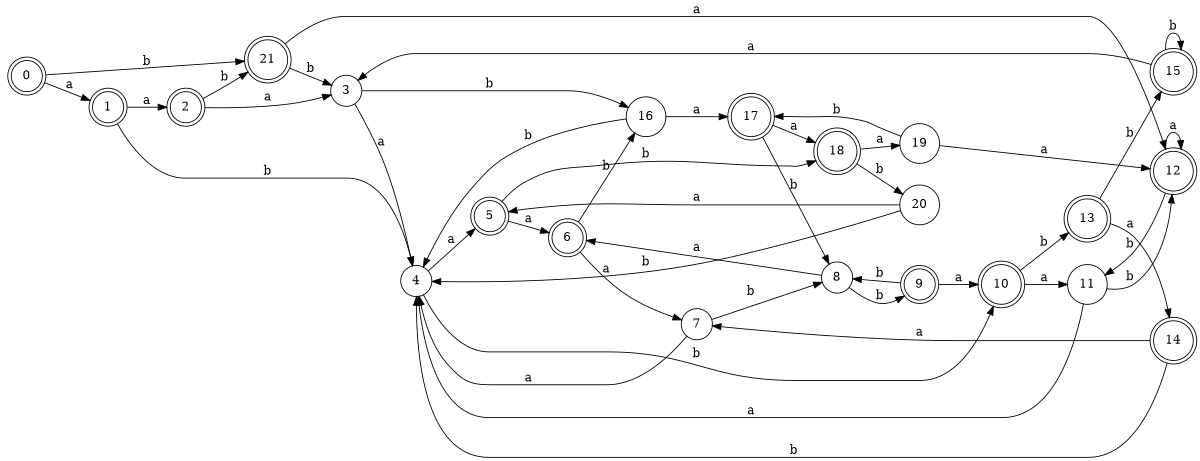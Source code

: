 digraph n18_10 {
__start0 [label="" shape="none"];

rankdir=LR;
size="8,5";

s0 [style="rounded,filled", color="black", fillcolor="white" shape="doublecircle", label="0"];
s1 [style="rounded,filled", color="black", fillcolor="white" shape="doublecircle", label="1"];
s2 [style="rounded,filled", color="black", fillcolor="white" shape="doublecircle", label="2"];
s3 [style="filled", color="black", fillcolor="white" shape="circle", label="3"];
s4 [style="filled", color="black", fillcolor="white" shape="circle", label="4"];
s5 [style="rounded,filled", color="black", fillcolor="white" shape="doublecircle", label="5"];
s6 [style="rounded,filled", color="black", fillcolor="white" shape="doublecircle", label="6"];
s7 [style="filled", color="black", fillcolor="white" shape="circle", label="7"];
s8 [style="filled", color="black", fillcolor="white" shape="circle", label="8"];
s9 [style="rounded,filled", color="black", fillcolor="white" shape="doublecircle", label="9"];
s10 [style="rounded,filled", color="black", fillcolor="white" shape="doublecircle", label="10"];
s11 [style="filled", color="black", fillcolor="white" shape="circle", label="11"];
s12 [style="rounded,filled", color="black", fillcolor="white" shape="doublecircle", label="12"];
s13 [style="rounded,filled", color="black", fillcolor="white" shape="doublecircle", label="13"];
s14 [style="rounded,filled", color="black", fillcolor="white" shape="doublecircle", label="14"];
s15 [style="rounded,filled", color="black", fillcolor="white" shape="doublecircle", label="15"];
s16 [style="filled", color="black", fillcolor="white" shape="circle", label="16"];
s17 [style="rounded,filled", color="black", fillcolor="white" shape="doublecircle", label="17"];
s18 [style="rounded,filled", color="black", fillcolor="white" shape="doublecircle", label="18"];
s19 [style="filled", color="black", fillcolor="white" shape="circle", label="19"];
s20 [style="filled", color="black", fillcolor="white" shape="circle", label="20"];
s21 [style="rounded,filled", color="black", fillcolor="white" shape="doublecircle", label="21"];
s0 -> s1 [label="a"];
s0 -> s21 [label="b"];
s1 -> s2 [label="a"];
s1 -> s4 [label="b"];
s2 -> s3 [label="a"];
s2 -> s21 [label="b"];
s3 -> s4 [label="a"];
s3 -> s16 [label="b"];
s4 -> s5 [label="a"];
s4 -> s10 [label="b"];
s5 -> s6 [label="a"];
s5 -> s18 [label="b"];
s6 -> s7 [label="a"];
s6 -> s16 [label="b"];
s7 -> s4 [label="a"];
s7 -> s8 [label="b"];
s8 -> s6 [label="a"];
s8 -> s9 [label="b"];
s9 -> s10 [label="a"];
s9 -> s8 [label="b"];
s10 -> s11 [label="a"];
s10 -> s13 [label="b"];
s11 -> s4 [label="a"];
s11 -> s12 [label="b"];
s12 -> s12 [label="a"];
s12 -> s11 [label="b"];
s13 -> s14 [label="a"];
s13 -> s15 [label="b"];
s14 -> s7 [label="a"];
s14 -> s4 [label="b"];
s15 -> s3 [label="a"];
s15 -> s15 [label="b"];
s16 -> s17 [label="a"];
s16 -> s4 [label="b"];
s17 -> s18 [label="a"];
s17 -> s8 [label="b"];
s18 -> s19 [label="a"];
s18 -> s20 [label="b"];
s19 -> s12 [label="a"];
s19 -> s17 [label="b"];
s20 -> s5 [label="a"];
s20 -> s4 [label="b"];
s21 -> s12 [label="a"];
s21 -> s3 [label="b"];

}